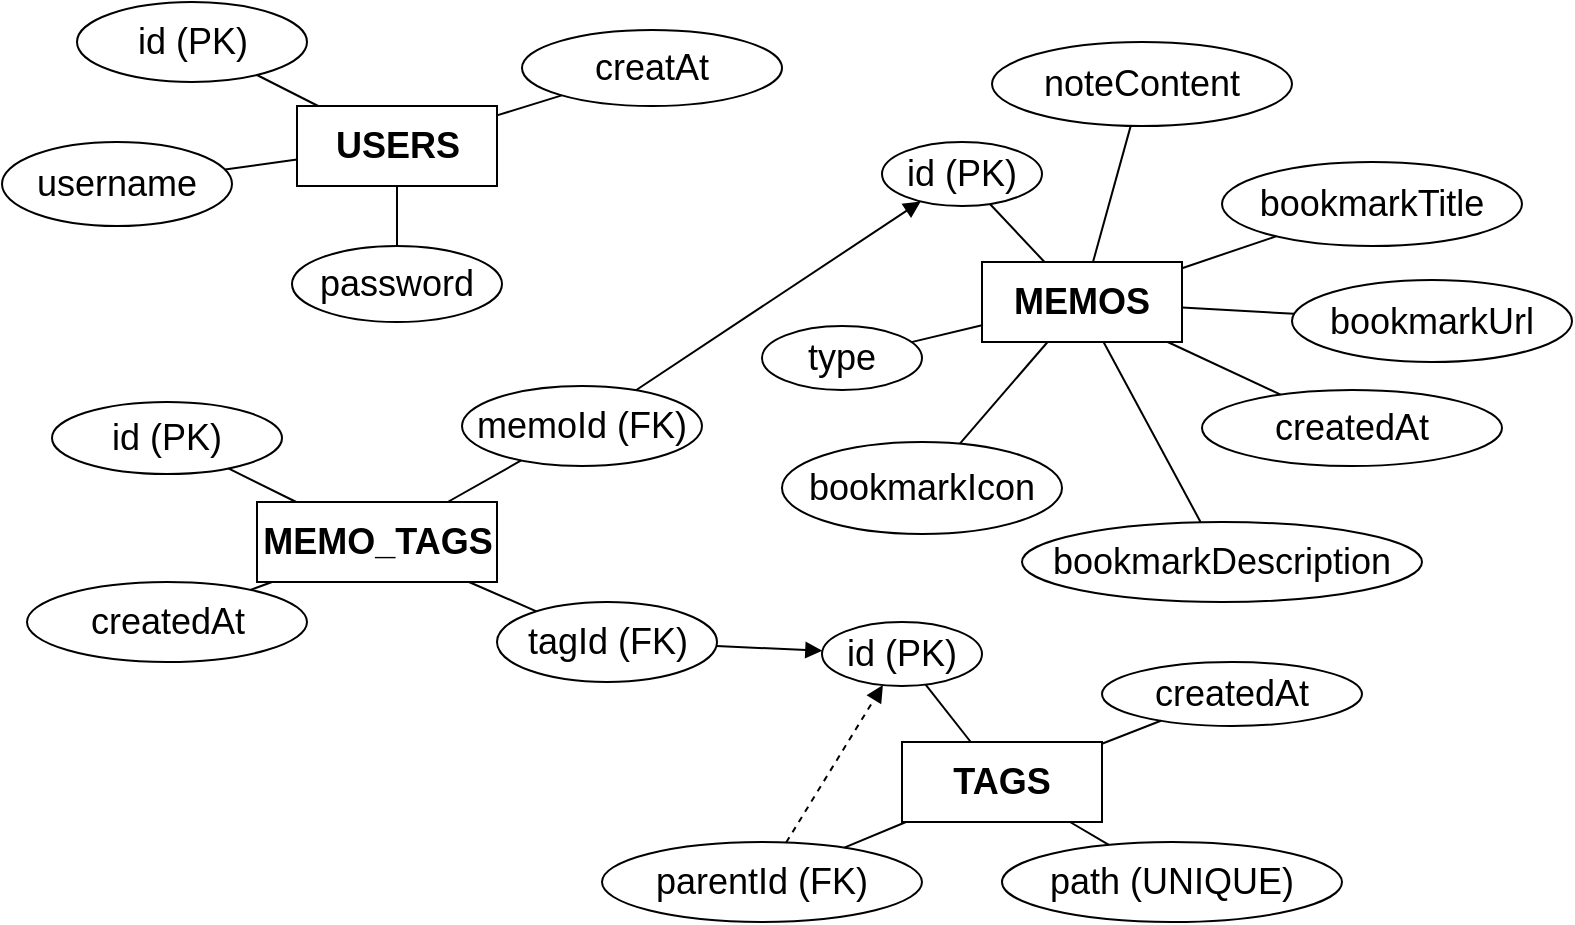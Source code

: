 <mxfile version="24.7.17">
  <diagram id="db-er-chickenfoot" name="数据库ER图-鸡爪型">
    <mxGraphModel dx="1480" dy="893" grid="1" gridSize="10" guides="1" tooltips="1" connect="1" arrows="1" fold="1" page="1" pageScale="1" pageWidth="1200" pageHeight="800" math="0" shadow="0">
      <root>
        <mxCell id="0" />
        <mxCell id="1" parent="0" />
        <mxCell id="users" value="USERS" style="rounded=0;whiteSpace=wrap;html=1;fontSize=18;fontStyle=1;" parent="1" vertex="1">
          <mxGeometry x="517.5" y="172" width="100" height="40" as="geometry" />
        </mxCell>
        <mxCell id="users-id" value="id (PK)" style="ellipse;whiteSpace=wrap;html=1;fontSize=18;" parent="1" vertex="1">
          <mxGeometry x="407.5" y="120" width="115" height="40" as="geometry" />
        </mxCell>
        <mxCell id="users-username" value="username" style="ellipse;whiteSpace=wrap;html=1;fontSize=18;" parent="1" vertex="1">
          <mxGeometry x="370" y="190" width="115" height="42" as="geometry" />
        </mxCell>
        <mxCell id="users-password" value="password" style="ellipse;whiteSpace=wrap;html=1;fontSize=18;" parent="1" vertex="1">
          <mxGeometry x="515" y="242" width="105" height="38" as="geometry" />
        </mxCell>
        <mxCell id="users-createdAt" value="creatAt" style="ellipse;whiteSpace=wrap;html=1;fontSize=18;" parent="1" vertex="1">
          <mxGeometry x="630" y="134" width="130" height="38" as="geometry" />
        </mxCell>
        <mxCell id="users-id-edge" style="endArrow=none;html=1;fontSize=18;" parent="1" source="users-id" target="users" edge="1">
          <mxGeometry relative="1" as="geometry" />
        </mxCell>
        <mxCell id="users-username-edge" style="endArrow=none;html=1;fontSize=18;" parent="1" source="users-username" target="users" edge="1">
          <mxGeometry relative="1" as="geometry" />
        </mxCell>
        <mxCell id="users-password-edge" style="endArrow=none;html=1;fontSize=18;" parent="1" source="users-password" target="users" edge="1">
          <mxGeometry relative="1" as="geometry" />
        </mxCell>
        <mxCell id="users-createdAt-edge" style="endArrow=none;html=1;fontSize=18;" parent="1" source="users-createdAt" target="users" edge="1">
          <mxGeometry relative="1" as="geometry" />
        </mxCell>
        <mxCell id="memos" value="MEMOS" style="rounded=0;whiteSpace=wrap;html=1;fontSize=18;fontStyle=1;" parent="1" vertex="1">
          <mxGeometry x="860" y="250" width="100" height="40" as="geometry" />
        </mxCell>
        <mxCell id="memos-id" value="id (PK)" style="ellipse;whiteSpace=wrap;html=1;fontSize=18;" parent="1" vertex="1">
          <mxGeometry x="810" y="190" width="80" height="32" as="geometry" />
        </mxCell>
        <mxCell id="memos-type" value="type" style="ellipse;whiteSpace=wrap;html=1;fontSize=18;" parent="1" vertex="1">
          <mxGeometry x="750" y="282" width="80" height="32" as="geometry" />
        </mxCell>
        <mxCell id="memos-createdAt" value="createdAt" style="ellipse;whiteSpace=wrap;html=1;fontSize=18;" parent="1" vertex="1">
          <mxGeometry x="970" y="314" width="150" height="38" as="geometry" />
        </mxCell>
        <mxCell id="memos-noteContent" value="noteContent" style="ellipse;whiteSpace=wrap;html=1;fontSize=18;" parent="1" vertex="1">
          <mxGeometry x="865" y="140" width="150" height="42" as="geometry" />
        </mxCell>
        <mxCell id="memos-bookmarkTitle" value="bookmarkTitle" style="ellipse;whiteSpace=wrap;html=1;fontSize=18;" parent="1" vertex="1">
          <mxGeometry x="980" y="200" width="150" height="42" as="geometry" />
        </mxCell>
        <mxCell id="memos-bookmarkUrl" value="bookmarkUrl" style="ellipse;whiteSpace=wrap;html=1;fontSize=18;" parent="1" vertex="1">
          <mxGeometry x="1015" y="259" width="140" height="41" as="geometry" />
        </mxCell>
        <mxCell id="memos-bookmarkDescription" value="bookmarkDescription" style="ellipse;whiteSpace=wrap;html=1;fontSize=18;" parent="1" vertex="1">
          <mxGeometry x="880" y="380" width="200" height="40" as="geometry" />
        </mxCell>
        <mxCell id="memos-bookmarkIcon" value="bookmarkIcon" style="ellipse;whiteSpace=wrap;html=1;fontSize=18;" parent="1" vertex="1">
          <mxGeometry x="760" y="340" width="140" height="46" as="geometry" />
        </mxCell>
        <mxCell id="memos-id-edge" style="endArrow=none;html=1;fontSize=18;" parent="1" source="memos-id" target="memos" edge="1">
          <mxGeometry relative="1" as="geometry" />
        </mxCell>
        <mxCell id="memos-type-edge" style="endArrow=none;html=1;fontSize=18;" parent="1" source="memos-type" target="memos" edge="1">
          <mxGeometry relative="1" as="geometry" />
        </mxCell>
        <mxCell id="memos-createdAt-edge" style="endArrow=none;html=1;fontSize=18;" parent="1" source="memos-createdAt" target="memos" edge="1">
          <mxGeometry relative="1" as="geometry" />
        </mxCell>
        <mxCell id="memos-noteContent-edge" style="endArrow=none;html=1;fontSize=18;" parent="1" source="memos-noteContent" target="memos" edge="1">
          <mxGeometry relative="1" as="geometry" />
        </mxCell>
        <mxCell id="memos-bookmarkTitle-edge" style="endArrow=none;html=1;fontSize=18;" parent="1" source="memos-bookmarkTitle" target="memos" edge="1">
          <mxGeometry relative="1" as="geometry" />
        </mxCell>
        <mxCell id="memos-bookmarkUrl-edge" style="endArrow=none;html=1;fontSize=18;" parent="1" source="memos-bookmarkUrl" target="memos" edge="1">
          <mxGeometry relative="1" as="geometry" />
        </mxCell>
        <mxCell id="memos-bookmarkDescription-edge" style="endArrow=none;html=1;fontSize=18;" parent="1" source="memos-bookmarkDescription" target="memos" edge="1">
          <mxGeometry relative="1" as="geometry" />
        </mxCell>
        <mxCell id="memos-bookmarkIcon-edge" style="endArrow=none;html=1;fontSize=18;" parent="1" source="memos-bookmarkIcon" target="memos" edge="1">
          <mxGeometry relative="1" as="geometry" />
        </mxCell>
        <mxCell id="tags" value="TAGS" style="rounded=0;whiteSpace=wrap;html=1;fontSize=18;fontStyle=1;" parent="1" vertex="1">
          <mxGeometry x="820" y="490" width="100" height="40" as="geometry" />
        </mxCell>
        <mxCell id="tags-id" value="id (PK)" style="ellipse;whiteSpace=wrap;html=1;fontSize=18;" parent="1" vertex="1">
          <mxGeometry x="780" y="430" width="80" height="32" as="geometry" />
        </mxCell>
        <mxCell id="tags-path" value="path (UNIQUE)" style="ellipse;whiteSpace=wrap;html=1;fontSize=18;" parent="1" vertex="1">
          <mxGeometry x="870" y="540" width="170" height="40" as="geometry" />
        </mxCell>
        <mxCell id="tags-parentId" value="parentId (FK)" style="ellipse;whiteSpace=wrap;html=1;fontSize=18;" parent="1" vertex="1">
          <mxGeometry x="670" y="540" width="160" height="40" as="geometry" />
        </mxCell>
        <mxCell id="tags-createdAt" value="createdAt" style="ellipse;whiteSpace=wrap;html=1;fontSize=18;" parent="1" vertex="1">
          <mxGeometry x="920" y="450" width="130" height="32" as="geometry" />
        </mxCell>
        <mxCell id="tags-id-edge" style="endArrow=none;html=1;fontSize=18;" parent="1" source="tags-id" target="tags" edge="1">
          <mxGeometry relative="1" as="geometry" />
        </mxCell>
        <mxCell id="tags-path-edge" style="endArrow=none;html=1;fontSize=18;" parent="1" source="tags-path" target="tags" edge="1">
          <mxGeometry relative="1" as="geometry" />
        </mxCell>
        <mxCell id="tags-parentId-edge" style="endArrow=none;html=1;fontSize=18;" parent="1" source="tags-parentId" target="tags" edge="1">
          <mxGeometry relative="1" as="geometry" />
        </mxCell>
        <mxCell id="tags-createdAt-edge" style="endArrow=none;html=1;fontSize=18;" parent="1" source="tags-createdAt" target="tags" edge="1">
          <mxGeometry relative="1" as="geometry" />
        </mxCell>
        <mxCell id="memo_tags" value="MEMO_TAGS" style="rounded=0;whiteSpace=wrap;html=1;fontSize=18;fontStyle=1;" parent="1" vertex="1">
          <mxGeometry x="497.5" y="370" width="120" height="40" as="geometry" />
        </mxCell>
        <mxCell id="memo_tags-id" value="id (PK)" style="ellipse;whiteSpace=wrap;html=1;fontSize=18;" parent="1" vertex="1">
          <mxGeometry x="395" y="320" width="115" height="36" as="geometry" />
        </mxCell>
        <mxCell id="memo_tags-memoId" value="memoId (FK)" style="ellipse;whiteSpace=wrap;html=1;fontSize=18;" parent="1" vertex="1">
          <mxGeometry x="600" y="312" width="120" height="40" as="geometry" />
        </mxCell>
        <mxCell id="memo_tags-tagId" value="tagId (FK)" style="ellipse;whiteSpace=wrap;html=1;fontSize=18;" parent="1" vertex="1">
          <mxGeometry x="617.5" y="420" width="110" height="40" as="geometry" />
        </mxCell>
        <mxCell id="memo_tags-createdAt" value="createdAt" style="ellipse;whiteSpace=wrap;html=1;fontSize=18;" parent="1" vertex="1">
          <mxGeometry x="382.5" y="410" width="140" height="40" as="geometry" />
        </mxCell>
        <mxCell id="memo_tags-id-edge" style="endArrow=none;html=1;fontSize=18;" parent="1" source="memo_tags-id" target="memo_tags" edge="1">
          <mxGeometry relative="1" as="geometry" />
        </mxCell>
        <mxCell id="memo_tags-memoId-edge" style="endArrow=none;html=1;fontSize=18;" parent="1" source="memo_tags-memoId" target="memo_tags" edge="1">
          <mxGeometry relative="1" as="geometry" />
        </mxCell>
        <mxCell id="memo_tags-tagId-edge" style="endArrow=none;html=1;fontSize=18;" parent="1" source="memo_tags-tagId" target="memo_tags" edge="1">
          <mxGeometry relative="1" as="geometry" />
        </mxCell>
        <mxCell id="memo_tags-createdAt-edge" style="endArrow=none;html=1;fontSize=18;" parent="1" source="memo_tags-createdAt" target="memo_tags" edge="1">
          <mxGeometry relative="1" as="geometry" />
        </mxCell>
        <mxCell id="rel1" style="endArrow=block;html=1;fontSize=18;" parent="1" source="memo_tags-memoId" target="memos-id" edge="1">
          <mxGeometry relative="1" as="geometry" />
        </mxCell>
        <mxCell id="rel2" style="endArrow=block;html=1;fontSize=18;" parent="1" source="memo_tags-tagId" target="tags-id" edge="1">
          <mxGeometry relative="1" as="geometry" />
        </mxCell>
        <mxCell id="rel3" style="endArrow=block;html=1;dashed=1;fontSize=18;" parent="1" source="tags-parentId" target="tags-id" edge="1">
          <mxGeometry relative="1" as="geometry" />
        </mxCell>
      </root>
    </mxGraphModel>
  </diagram>
</mxfile>
